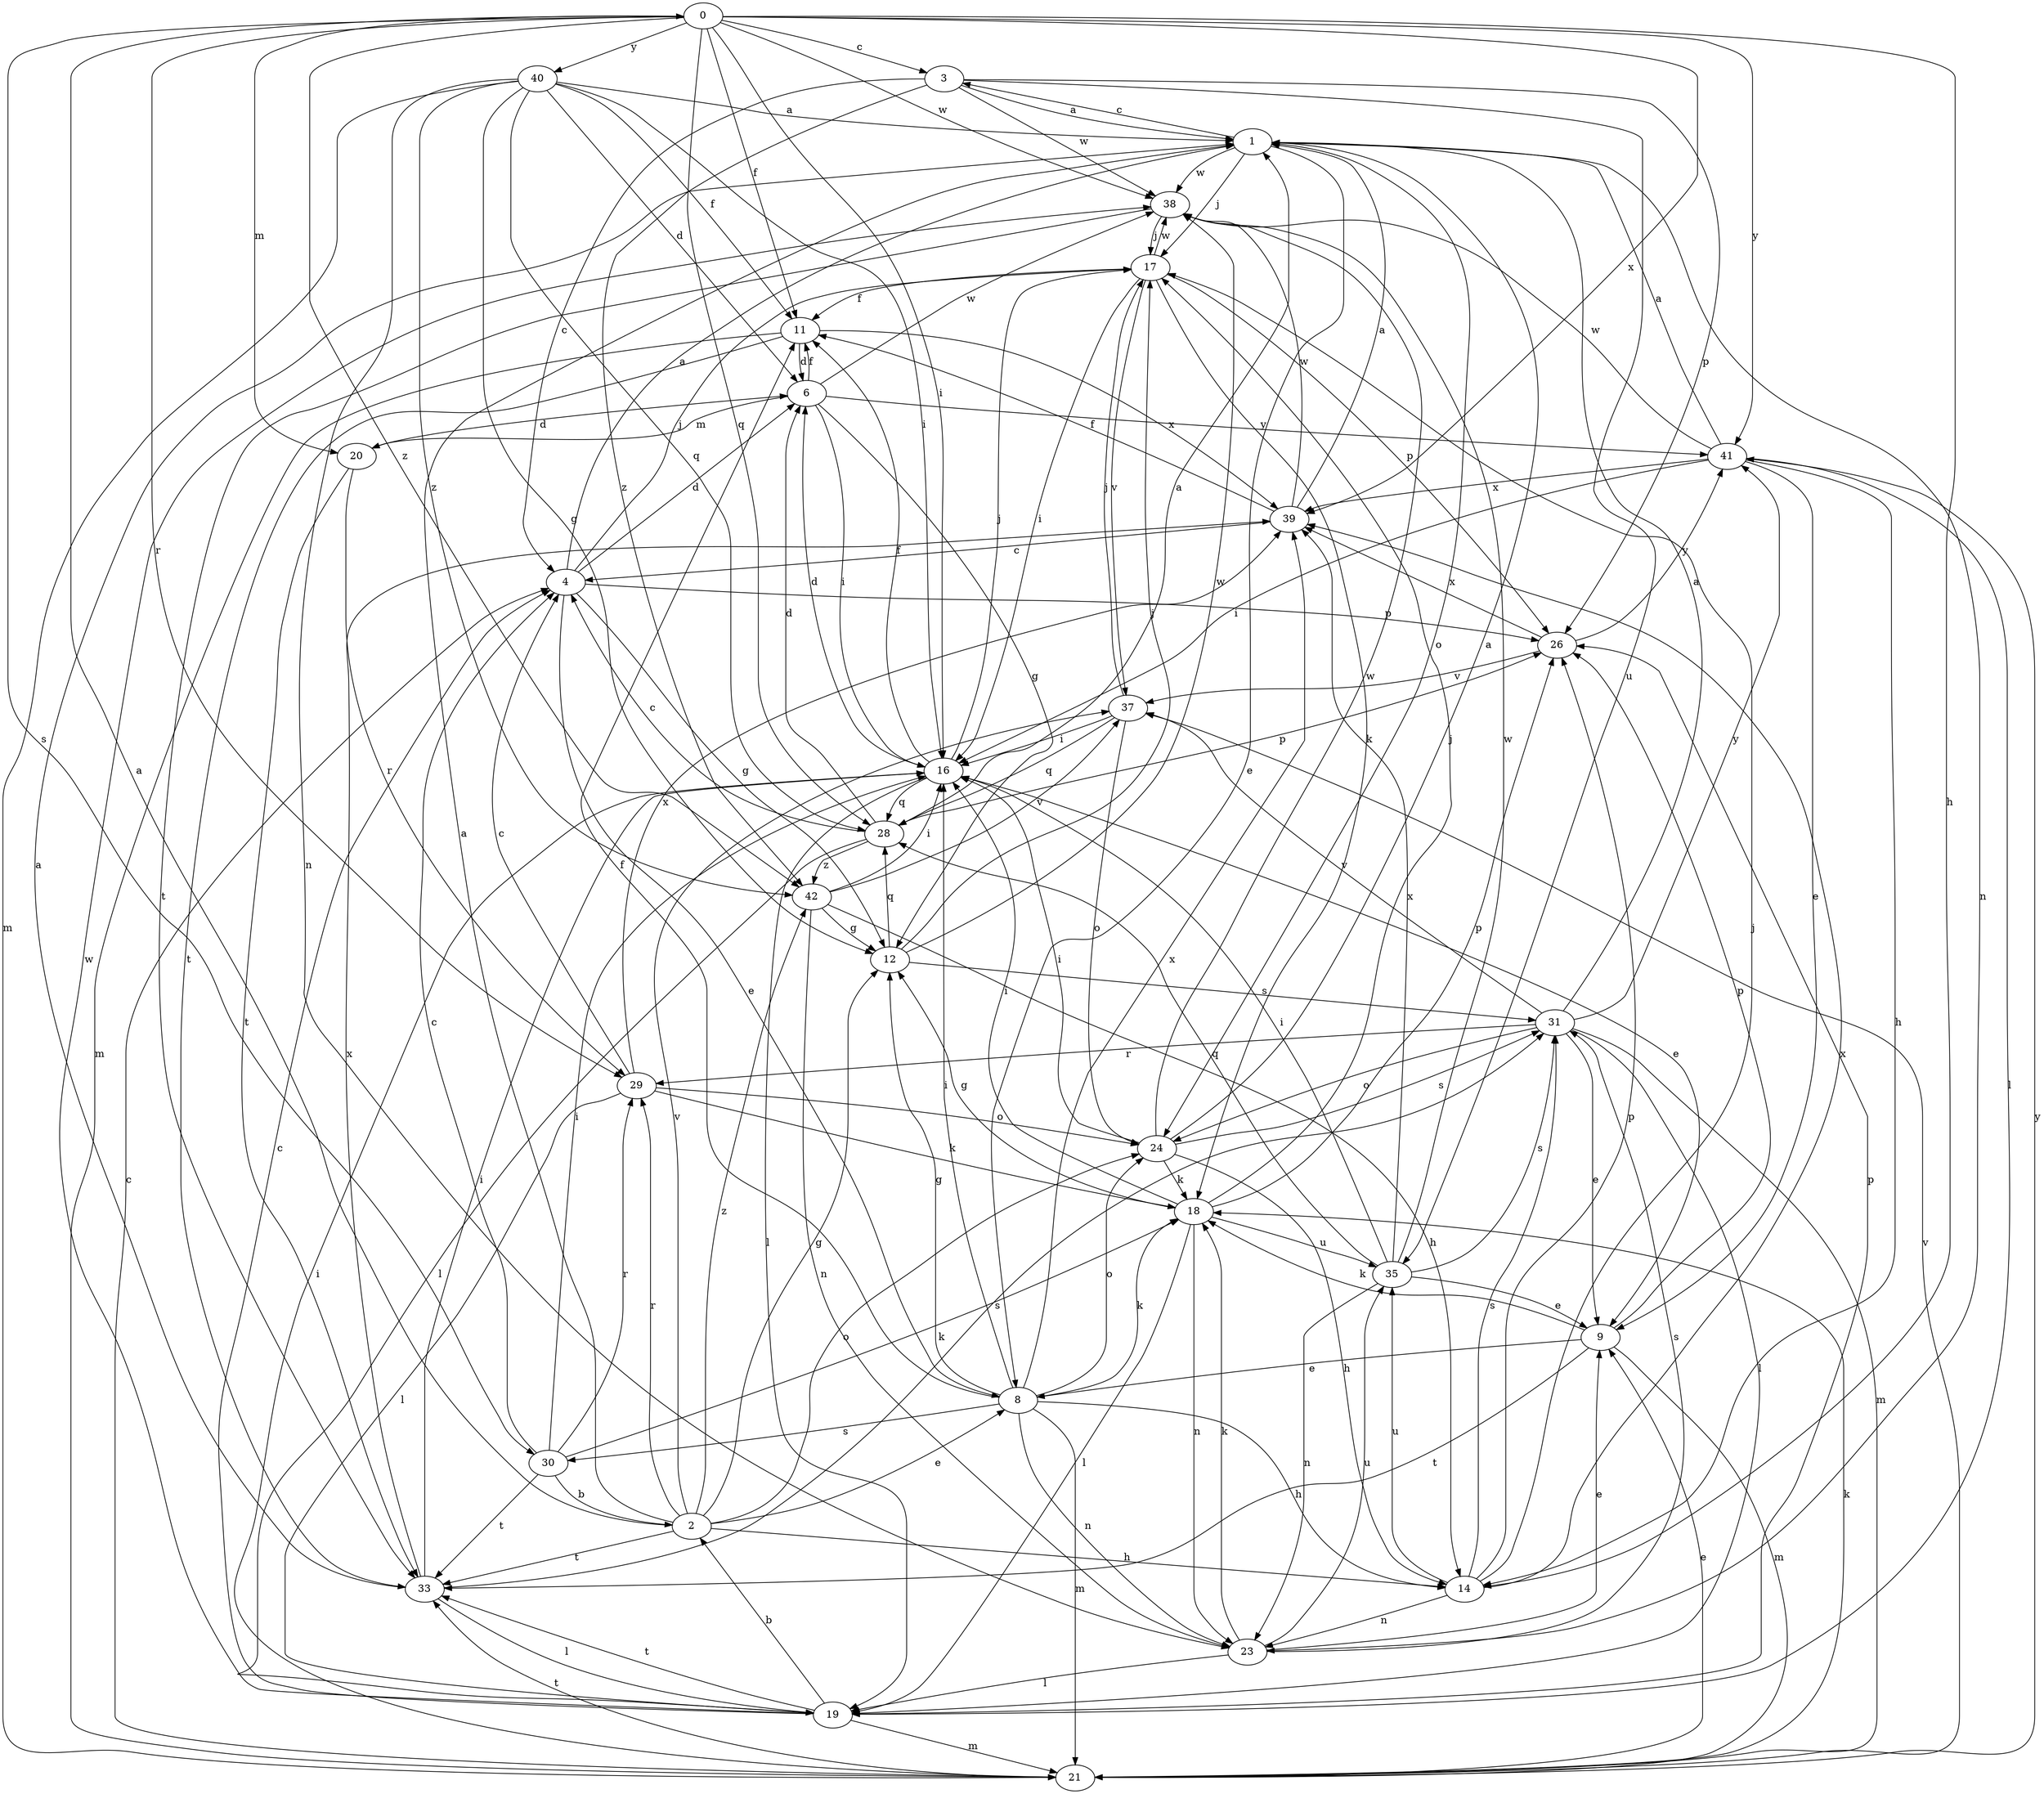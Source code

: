 strict digraph  {
0;
1;
2;
3;
4;
6;
8;
9;
11;
12;
14;
16;
17;
18;
19;
20;
21;
23;
24;
26;
28;
29;
30;
31;
33;
35;
37;
38;
39;
40;
41;
42;
0 -> 3  [label=c];
0 -> 11  [label=f];
0 -> 14  [label=h];
0 -> 16  [label=i];
0 -> 20  [label=m];
0 -> 28  [label=q];
0 -> 29  [label=r];
0 -> 30  [label=s];
0 -> 38  [label=w];
0 -> 39  [label=x];
0 -> 40  [label=y];
0 -> 41  [label=y];
0 -> 42  [label=z];
1 -> 3  [label=c];
1 -> 8  [label=e];
1 -> 17  [label=j];
1 -> 23  [label=n];
1 -> 24  [label=o];
1 -> 38  [label=w];
2 -> 0  [label=a];
2 -> 1  [label=a];
2 -> 8  [label=e];
2 -> 12  [label=g];
2 -> 14  [label=h];
2 -> 24  [label=o];
2 -> 29  [label=r];
2 -> 33  [label=t];
2 -> 37  [label=v];
2 -> 42  [label=z];
3 -> 1  [label=a];
3 -> 4  [label=c];
3 -> 26  [label=p];
3 -> 35  [label=u];
3 -> 38  [label=w];
3 -> 42  [label=z];
4 -> 1  [label=a];
4 -> 6  [label=d];
4 -> 8  [label=e];
4 -> 12  [label=g];
4 -> 17  [label=j];
4 -> 26  [label=p];
6 -> 11  [label=f];
6 -> 12  [label=g];
6 -> 16  [label=i];
6 -> 20  [label=m];
6 -> 38  [label=w];
6 -> 41  [label=y];
8 -> 11  [label=f];
8 -> 12  [label=g];
8 -> 14  [label=h];
8 -> 16  [label=i];
8 -> 18  [label=k];
8 -> 21  [label=m];
8 -> 23  [label=n];
8 -> 24  [label=o];
8 -> 30  [label=s];
8 -> 39  [label=x];
9 -> 8  [label=e];
9 -> 18  [label=k];
9 -> 21  [label=m];
9 -> 26  [label=p];
9 -> 33  [label=t];
11 -> 6  [label=d];
11 -> 21  [label=m];
11 -> 33  [label=t];
11 -> 39  [label=x];
12 -> 17  [label=j];
12 -> 28  [label=q];
12 -> 31  [label=s];
12 -> 38  [label=w];
14 -> 17  [label=j];
14 -> 23  [label=n];
14 -> 26  [label=p];
14 -> 31  [label=s];
14 -> 35  [label=u];
14 -> 39  [label=x];
16 -> 6  [label=d];
16 -> 9  [label=e];
16 -> 11  [label=f];
16 -> 17  [label=j];
16 -> 19  [label=l];
16 -> 28  [label=q];
17 -> 11  [label=f];
17 -> 16  [label=i];
17 -> 18  [label=k];
17 -> 26  [label=p];
17 -> 37  [label=v];
17 -> 38  [label=w];
18 -> 12  [label=g];
18 -> 16  [label=i];
18 -> 17  [label=j];
18 -> 19  [label=l];
18 -> 23  [label=n];
18 -> 26  [label=p];
18 -> 35  [label=u];
19 -> 2  [label=b];
19 -> 4  [label=c];
19 -> 21  [label=m];
19 -> 26  [label=p];
19 -> 33  [label=t];
19 -> 38  [label=w];
20 -> 6  [label=d];
20 -> 29  [label=r];
20 -> 33  [label=t];
21 -> 4  [label=c];
21 -> 9  [label=e];
21 -> 16  [label=i];
21 -> 18  [label=k];
21 -> 33  [label=t];
21 -> 37  [label=v];
21 -> 41  [label=y];
23 -> 9  [label=e];
23 -> 18  [label=k];
23 -> 19  [label=l];
23 -> 31  [label=s];
23 -> 35  [label=u];
24 -> 1  [label=a];
24 -> 14  [label=h];
24 -> 16  [label=i];
24 -> 18  [label=k];
24 -> 31  [label=s];
24 -> 38  [label=w];
26 -> 37  [label=v];
26 -> 39  [label=x];
26 -> 41  [label=y];
28 -> 1  [label=a];
28 -> 4  [label=c];
28 -> 6  [label=d];
28 -> 19  [label=l];
28 -> 26  [label=p];
28 -> 42  [label=z];
29 -> 4  [label=c];
29 -> 18  [label=k];
29 -> 19  [label=l];
29 -> 24  [label=o];
29 -> 39  [label=x];
30 -> 2  [label=b];
30 -> 4  [label=c];
30 -> 16  [label=i];
30 -> 18  [label=k];
30 -> 29  [label=r];
30 -> 33  [label=t];
31 -> 1  [label=a];
31 -> 9  [label=e];
31 -> 19  [label=l];
31 -> 21  [label=m];
31 -> 24  [label=o];
31 -> 29  [label=r];
31 -> 37  [label=v];
31 -> 41  [label=y];
33 -> 1  [label=a];
33 -> 16  [label=i];
33 -> 19  [label=l];
33 -> 31  [label=s];
33 -> 39  [label=x];
35 -> 9  [label=e];
35 -> 16  [label=i];
35 -> 23  [label=n];
35 -> 28  [label=q];
35 -> 31  [label=s];
35 -> 38  [label=w];
35 -> 39  [label=x];
37 -> 16  [label=i];
37 -> 17  [label=j];
37 -> 24  [label=o];
37 -> 28  [label=q];
38 -> 17  [label=j];
38 -> 33  [label=t];
39 -> 1  [label=a];
39 -> 4  [label=c];
39 -> 11  [label=f];
39 -> 38  [label=w];
40 -> 1  [label=a];
40 -> 6  [label=d];
40 -> 11  [label=f];
40 -> 12  [label=g];
40 -> 16  [label=i];
40 -> 21  [label=m];
40 -> 23  [label=n];
40 -> 28  [label=q];
40 -> 42  [label=z];
41 -> 1  [label=a];
41 -> 9  [label=e];
41 -> 14  [label=h];
41 -> 16  [label=i];
41 -> 19  [label=l];
41 -> 38  [label=w];
41 -> 39  [label=x];
42 -> 12  [label=g];
42 -> 14  [label=h];
42 -> 16  [label=i];
42 -> 23  [label=n];
42 -> 37  [label=v];
}
